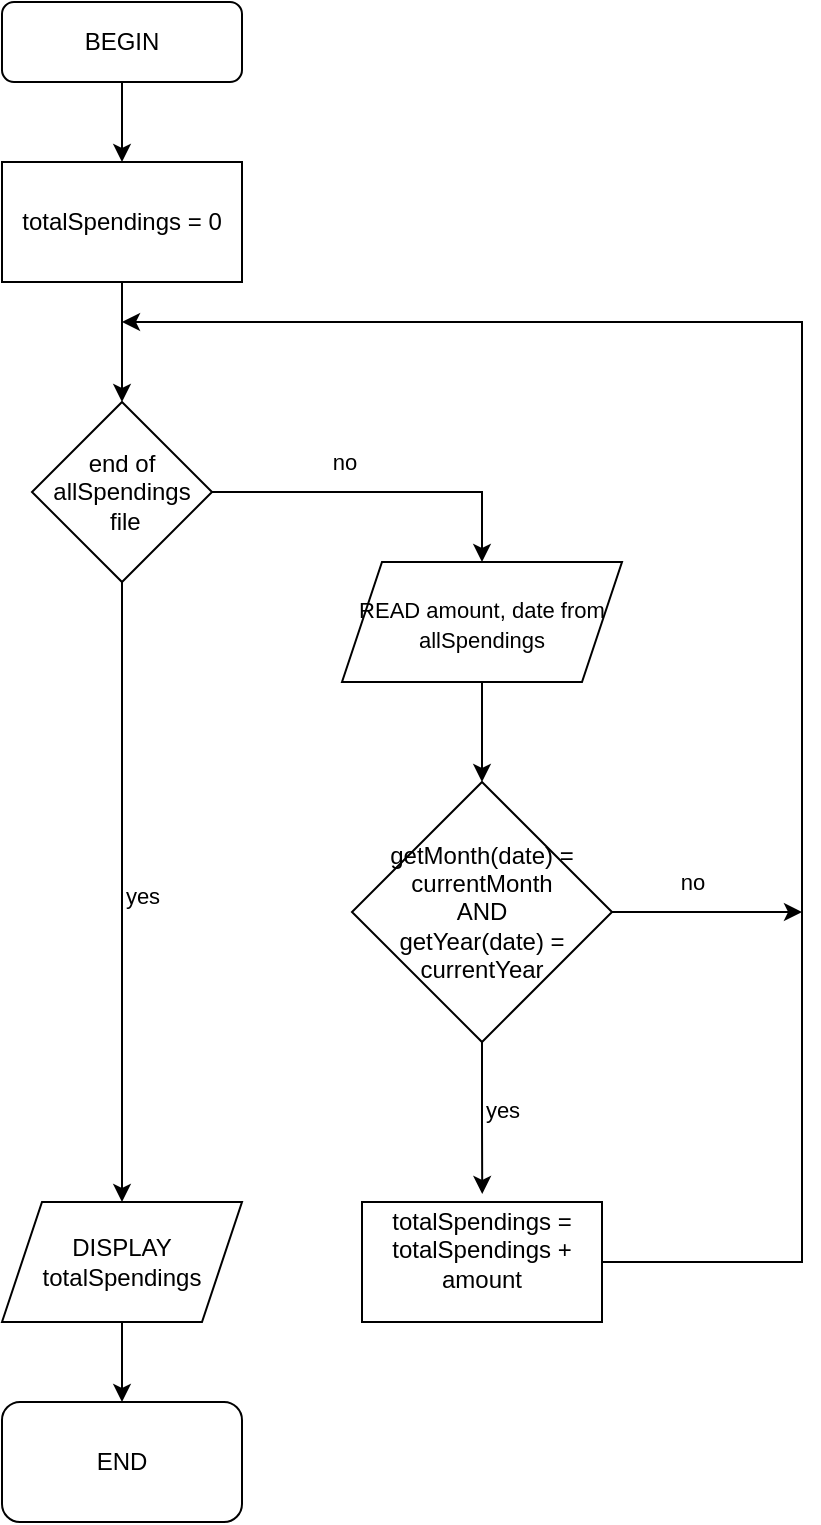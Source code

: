 <mxfile version="21.6.6" type="device">
  <diagram id="C5RBs43oDa-KdzZeNtuy" name="Page-1">
    <mxGraphModel dx="545" dy="349" grid="1" gridSize="10" guides="1" tooltips="1" connect="1" arrows="1" fold="1" page="1" pageScale="1" pageWidth="827" pageHeight="1169" math="0" shadow="0">
      <root>
        <mxCell id="WIyWlLk6GJQsqaUBKTNV-0" />
        <mxCell id="WIyWlLk6GJQsqaUBKTNV-1" parent="WIyWlLk6GJQsqaUBKTNV-0" />
        <mxCell id="7jpmsLD-NK7H81HDhPoP-1" value="" style="edgeStyle=orthogonalEdgeStyle;rounded=0;orthogonalLoop=1;jettySize=auto;html=1;" edge="1" parent="WIyWlLk6GJQsqaUBKTNV-1" source="WIyWlLk6GJQsqaUBKTNV-3" target="7jpmsLD-NK7H81HDhPoP-0">
          <mxGeometry relative="1" as="geometry" />
        </mxCell>
        <mxCell id="WIyWlLk6GJQsqaUBKTNV-3" value="BEGIN&lt;span id=&quot;docs-internal-guid-55367588-7fff-ca0d-b6b9-5bfb5f76af31&quot;&gt;&lt;/span&gt;" style="rounded=1;whiteSpace=wrap;html=1;fontSize=12;glass=0;strokeWidth=1;shadow=0;" parent="WIyWlLk6GJQsqaUBKTNV-1" vertex="1">
          <mxGeometry x="160" y="80" width="120" height="40" as="geometry" />
        </mxCell>
        <mxCell id="7jpmsLD-NK7H81HDhPoP-3" value="" style="edgeStyle=orthogonalEdgeStyle;rounded=0;orthogonalLoop=1;jettySize=auto;html=1;" edge="1" parent="WIyWlLk6GJQsqaUBKTNV-1" source="7jpmsLD-NK7H81HDhPoP-0" target="7jpmsLD-NK7H81HDhPoP-2">
          <mxGeometry relative="1" as="geometry" />
        </mxCell>
        <mxCell id="7jpmsLD-NK7H81HDhPoP-0" value="totalSpendings = 0" style="rounded=0;whiteSpace=wrap;html=1;" vertex="1" parent="WIyWlLk6GJQsqaUBKTNV-1">
          <mxGeometry x="160" y="160" width="120" height="60" as="geometry" />
        </mxCell>
        <mxCell id="7jpmsLD-NK7H81HDhPoP-5" value="" style="edgeStyle=orthogonalEdgeStyle;rounded=0;orthogonalLoop=1;jettySize=auto;html=1;" edge="1" parent="WIyWlLk6GJQsqaUBKTNV-1" source="7jpmsLD-NK7H81HDhPoP-2" target="7jpmsLD-NK7H81HDhPoP-4">
          <mxGeometry relative="1" as="geometry">
            <Array as="points">
              <mxPoint x="400" y="325" />
            </Array>
          </mxGeometry>
        </mxCell>
        <mxCell id="7jpmsLD-NK7H81HDhPoP-6" value="no" style="edgeLabel;html=1;align=center;verticalAlign=middle;resizable=0;points=[];" vertex="1" connectable="0" parent="7jpmsLD-NK7H81HDhPoP-5">
          <mxGeometry x="-0.088" relative="1" as="geometry">
            <mxPoint x="-12" y="-15" as="offset" />
          </mxGeometry>
        </mxCell>
        <mxCell id="7jpmsLD-NK7H81HDhPoP-2" value="end of allSpendings&lt;br&gt;&amp;nbsp;file" style="rhombus;whiteSpace=wrap;html=1;rounded=0;" vertex="1" parent="WIyWlLk6GJQsqaUBKTNV-1">
          <mxGeometry x="175" y="280" width="90" height="90" as="geometry" />
        </mxCell>
        <mxCell id="7jpmsLD-NK7H81HDhPoP-8" value="" style="edgeStyle=orthogonalEdgeStyle;rounded=0;orthogonalLoop=1;jettySize=auto;html=1;" edge="1" parent="WIyWlLk6GJQsqaUBKTNV-1" source="7jpmsLD-NK7H81HDhPoP-4" target="7jpmsLD-NK7H81HDhPoP-7">
          <mxGeometry relative="1" as="geometry" />
        </mxCell>
        <mxCell id="7jpmsLD-NK7H81HDhPoP-4" value="&lt;p style=&quot;line-height: 1.56; margin: 10pt -0.75pt 0pt 71.25pt; text-indent: 0.75pt; font-size: 11px;&quot; dir=&quot;ltr&quot;&gt;&lt;/p&gt;&lt;div style=&quot;font-size: 13px;&quot;&gt;&lt;/div&gt;&lt;span style=&quot;font-family: Consolas, sans-serif; background-color: transparent; font-variant-numeric: normal; font-variant-east-asian: normal; font-variant-alternates: normal; vertical-align: baseline; font-size: 11px;&quot;&gt;&lt;font style=&quot;font-size: 11px;&quot;&gt;READ amount, date from allSpendings&lt;/font&gt;&lt;/span&gt;&lt;p style=&quot;font-size: 11px;&quot;&gt;&lt;/p&gt;&lt;font style=&quot;font-size: 11px;&quot;&gt;&lt;span id=&quot;docs-internal-guid-1171a91e-7fff-6bf5-6e23-0d3bd96f2a9c&quot;&gt;&lt;/span&gt;&lt;/font&gt;" style="shape=parallelogram;perimeter=parallelogramPerimeter;whiteSpace=wrap;html=1;fixedSize=1;" vertex="1" parent="WIyWlLk6GJQsqaUBKTNV-1">
          <mxGeometry x="330" y="360" width="140" height="60" as="geometry" />
        </mxCell>
        <mxCell id="7jpmsLD-NK7H81HDhPoP-10" value="" style="edgeStyle=orthogonalEdgeStyle;rounded=0;orthogonalLoop=1;jettySize=auto;html=1;entryX=0.501;entryY=-0.067;entryDx=0;entryDy=0;entryPerimeter=0;" edge="1" parent="WIyWlLk6GJQsqaUBKTNV-1" source="7jpmsLD-NK7H81HDhPoP-7" target="7jpmsLD-NK7H81HDhPoP-17">
          <mxGeometry relative="1" as="geometry">
            <mxPoint x="400" y="670" as="targetPoint" />
          </mxGeometry>
        </mxCell>
        <mxCell id="7jpmsLD-NK7H81HDhPoP-23" value="yes" style="edgeLabel;html=1;align=center;verticalAlign=middle;resizable=0;points=[];" vertex="1" connectable="0" parent="7jpmsLD-NK7H81HDhPoP-10">
          <mxGeometry x="-0.161" relative="1" as="geometry">
            <mxPoint x="10" y="2" as="offset" />
          </mxGeometry>
        </mxCell>
        <mxCell id="7jpmsLD-NK7H81HDhPoP-14" value="" style="edgeStyle=orthogonalEdgeStyle;rounded=0;orthogonalLoop=1;jettySize=auto;html=1;" edge="1" parent="WIyWlLk6GJQsqaUBKTNV-1" source="7jpmsLD-NK7H81HDhPoP-7">
          <mxGeometry relative="1" as="geometry">
            <mxPoint x="560" y="535" as="targetPoint" />
          </mxGeometry>
        </mxCell>
        <mxCell id="7jpmsLD-NK7H81HDhPoP-22" value="no" style="edgeLabel;html=1;align=center;verticalAlign=middle;resizable=0;points=[];" vertex="1" connectable="0" parent="7jpmsLD-NK7H81HDhPoP-14">
          <mxGeometry x="-0.168" y="1" relative="1" as="geometry">
            <mxPoint y="-14" as="offset" />
          </mxGeometry>
        </mxCell>
        <mxCell id="7jpmsLD-NK7H81HDhPoP-7" value="getMonth(date) = currentMonth&lt;br&gt;AND&lt;br&gt;getYear(date) = currentYear" style="rhombus;whiteSpace=wrap;html=1;" vertex="1" parent="WIyWlLk6GJQsqaUBKTNV-1">
          <mxGeometry x="335" y="470" width="130" height="130" as="geometry" />
        </mxCell>
        <mxCell id="7jpmsLD-NK7H81HDhPoP-12" value="" style="endArrow=classic;html=1;rounded=0;" edge="1" parent="WIyWlLk6GJQsqaUBKTNV-1" source="7jpmsLD-NK7H81HDhPoP-17">
          <mxGeometry width="50" height="50" relative="1" as="geometry">
            <mxPoint x="450" y="700" as="sourcePoint" />
            <mxPoint x="220" y="240" as="targetPoint" />
            <Array as="points">
              <mxPoint x="560" y="710" />
              <mxPoint x="560" y="240" />
            </Array>
          </mxGeometry>
        </mxCell>
        <mxCell id="7jpmsLD-NK7H81HDhPoP-15" value="END" style="rounded=1;whiteSpace=wrap;html=1;" vertex="1" parent="WIyWlLk6GJQsqaUBKTNV-1">
          <mxGeometry x="160" y="780" width="120" height="60" as="geometry" />
        </mxCell>
        <mxCell id="7jpmsLD-NK7H81HDhPoP-20" value="" style="edgeStyle=orthogonalEdgeStyle;rounded=0;orthogonalLoop=1;jettySize=auto;html=1;" edge="1" parent="WIyWlLk6GJQsqaUBKTNV-1" source="7jpmsLD-NK7H81HDhPoP-16" target="7jpmsLD-NK7H81HDhPoP-15">
          <mxGeometry relative="1" as="geometry" />
        </mxCell>
        <mxCell id="7jpmsLD-NK7H81HDhPoP-16" value="DISPLAY totalSpendings" style="shape=parallelogram;perimeter=parallelogramPerimeter;whiteSpace=wrap;html=1;fixedSize=1;" vertex="1" parent="WIyWlLk6GJQsqaUBKTNV-1">
          <mxGeometry x="160" y="680" width="120" height="60" as="geometry" />
        </mxCell>
        <mxCell id="7jpmsLD-NK7H81HDhPoP-17" value="&lt;span style=&quot;border-color: var(--border-color); color: rgb(0, 0, 0); font-size: 12px; font-style: normal; font-variant: normal; font-weight: 400; letter-spacing: normal; orphans: 2; text-align: center; text-indent: 0px; text-transform: none; widows: 2; word-spacing: 0px; -webkit-text-stroke-width: 0px; background-color: transparent; text-decoration-thickness: initial; text-decoration-style: initial; text-decoration-color: initial; font-family: Consolas, sans-serif; vertical-align: baseline;&quot;&gt;&lt;font style=&quot;border-color: var(--border-color); font-size: 12px;&quot;&gt;&lt;br&gt;totalSpendings = totalSpendings + amount&lt;/font&gt;&lt;/span&gt;&lt;p style=&quot;border-color: var(--border-color); color: rgb(0, 0, 0); font-family: Helvetica; font-size: 12px; font-style: normal; font-variant-ligatures: normal; font-variant-caps: normal; font-weight: 400; letter-spacing: normal; orphans: 2; text-align: center; text-indent: 0px; text-transform: none; widows: 2; word-spacing: 0px; -webkit-text-stroke-width: 0px; background-color: rgb(251, 251, 251); text-decoration-thickness: initial; text-decoration-style: initial; text-decoration-color: initial;&quot;&gt;&lt;/p&gt;&lt;font style=&quot;border-color: var(--border-color); color: rgb(0, 0, 0); font-family: Helvetica; font-size: 12px; font-style: normal; font-variant-ligatures: normal; font-variant-caps: normal; font-weight: 400; letter-spacing: normal; orphans: 2; text-align: center; text-indent: 0px; text-transform: none; widows: 2; word-spacing: 0px; -webkit-text-stroke-width: 0px; background-color: rgb(251, 251, 251); text-decoration-thickness: initial; text-decoration-style: initial; text-decoration-color: initial;&quot;&gt;&lt;br class=&quot;Apple-interchange-newline&quot;&gt;&lt;/font&gt;" style="rounded=0;whiteSpace=wrap;html=1;" vertex="1" parent="WIyWlLk6GJQsqaUBKTNV-1">
          <mxGeometry x="340" y="680" width="120" height="60" as="geometry" />
        </mxCell>
        <mxCell id="7jpmsLD-NK7H81HDhPoP-19" value="" style="endArrow=classic;html=1;rounded=0;exitX=0.5;exitY=1;exitDx=0;exitDy=0;entryX=0.5;entryY=0;entryDx=0;entryDy=0;" edge="1" parent="WIyWlLk6GJQsqaUBKTNV-1" source="7jpmsLD-NK7H81HDhPoP-2" target="7jpmsLD-NK7H81HDhPoP-16">
          <mxGeometry width="50" height="50" relative="1" as="geometry">
            <mxPoint x="221.22" y="340" as="sourcePoint" />
            <mxPoint x="218.78" y="661.02" as="targetPoint" />
          </mxGeometry>
        </mxCell>
        <mxCell id="7jpmsLD-NK7H81HDhPoP-21" value="yes" style="edgeLabel;html=1;align=center;verticalAlign=middle;resizable=0;points=[];" vertex="1" connectable="0" parent="7jpmsLD-NK7H81HDhPoP-19">
          <mxGeometry x="0.009" y="2" relative="1" as="geometry">
            <mxPoint x="8" as="offset" />
          </mxGeometry>
        </mxCell>
      </root>
    </mxGraphModel>
  </diagram>
</mxfile>
